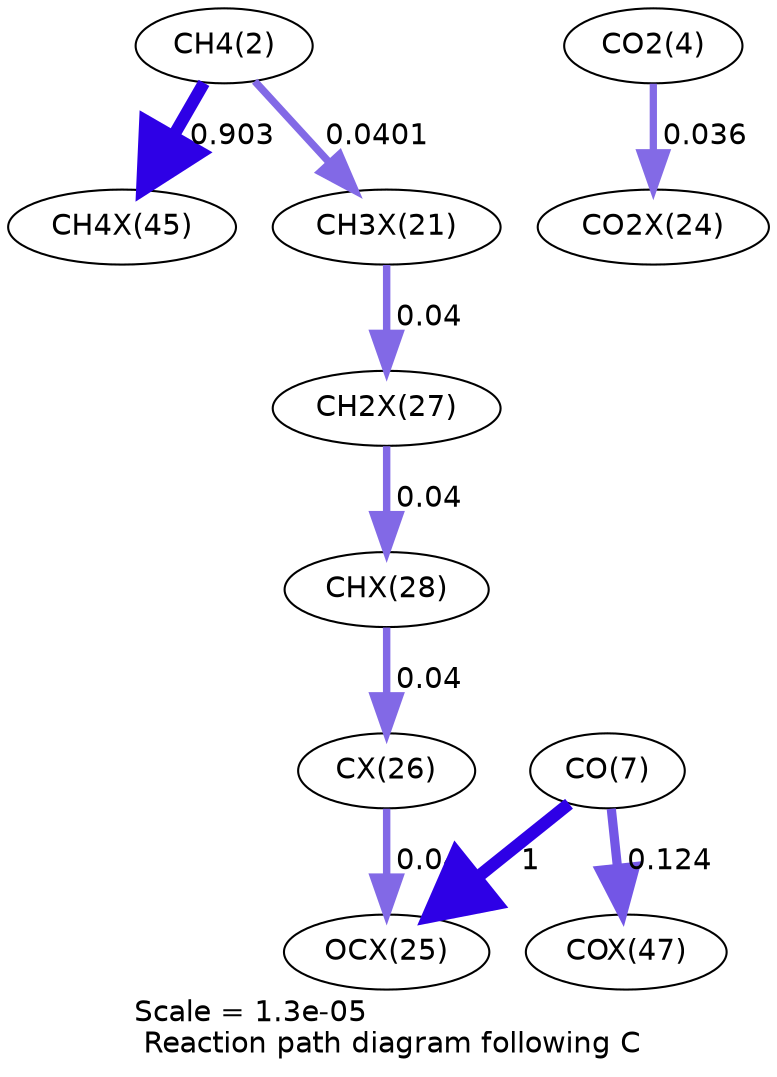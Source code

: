 digraph reaction_paths {
center=1;
s4 -> s32[fontname="Helvetica", penwidth=5.92, arrowsize=2.96, color="0.7, 1.4, 0.9"
, label=" 0.903"];
s4 -> s24[fontname="Helvetica", penwidth=3.57, arrowsize=1.79, color="0.7, 0.54, 0.9"
, label=" 0.0401"];
s24 -> s30[fontname="Helvetica", penwidth=3.57, arrowsize=1.78, color="0.7, 0.54, 0.9"
, label=" 0.04"];
s30 -> s31[fontname="Helvetica", penwidth=3.57, arrowsize=1.78, color="0.7, 0.54, 0.9"
, label=" 0.04"];
s31 -> s29[fontname="Helvetica", penwidth=3.57, arrowsize=1.78, color="0.7, 0.54, 0.9"
, label=" 0.04"];
s29 -> s28[fontname="Helvetica", penwidth=3.57, arrowsize=1.78, color="0.7, 0.54, 0.9"
, label=" 0.04"];
s9 -> s28[fontname="Helvetica", penwidth=6, arrowsize=3, color="0.7, 1.5, 0.9"
, label=" 1"];
s9 -> s34[fontname="Helvetica", penwidth=4.43, arrowsize=2.21, color="0.7, 0.624, 0.9"
, label=" 0.124"];
s6 -> s27[fontname="Helvetica", penwidth=3.49, arrowsize=1.75, color="0.7, 0.536, 0.9"
, label=" 0.036"];
s4 [ fontname="Helvetica", label="CH4(2)"];
s6 [ fontname="Helvetica", label="CO2(4)"];
s9 [ fontname="Helvetica", label="CO(7)"];
s24 [ fontname="Helvetica", label="CH3X(21)"];
s27 [ fontname="Helvetica", label="CO2X(24)"];
s28 [ fontname="Helvetica", label="OCX(25)"];
s29 [ fontname="Helvetica", label="CX(26)"];
s30 [ fontname="Helvetica", label="CH2X(27)"];
s31 [ fontname="Helvetica", label="CHX(28)"];
s32 [ fontname="Helvetica", label="CH4X(45)"];
s34 [ fontname="Helvetica", label="COX(47)"];
 label = "Scale = 1.3e-05\l Reaction path diagram following C";
 fontname = "Helvetica";
}
